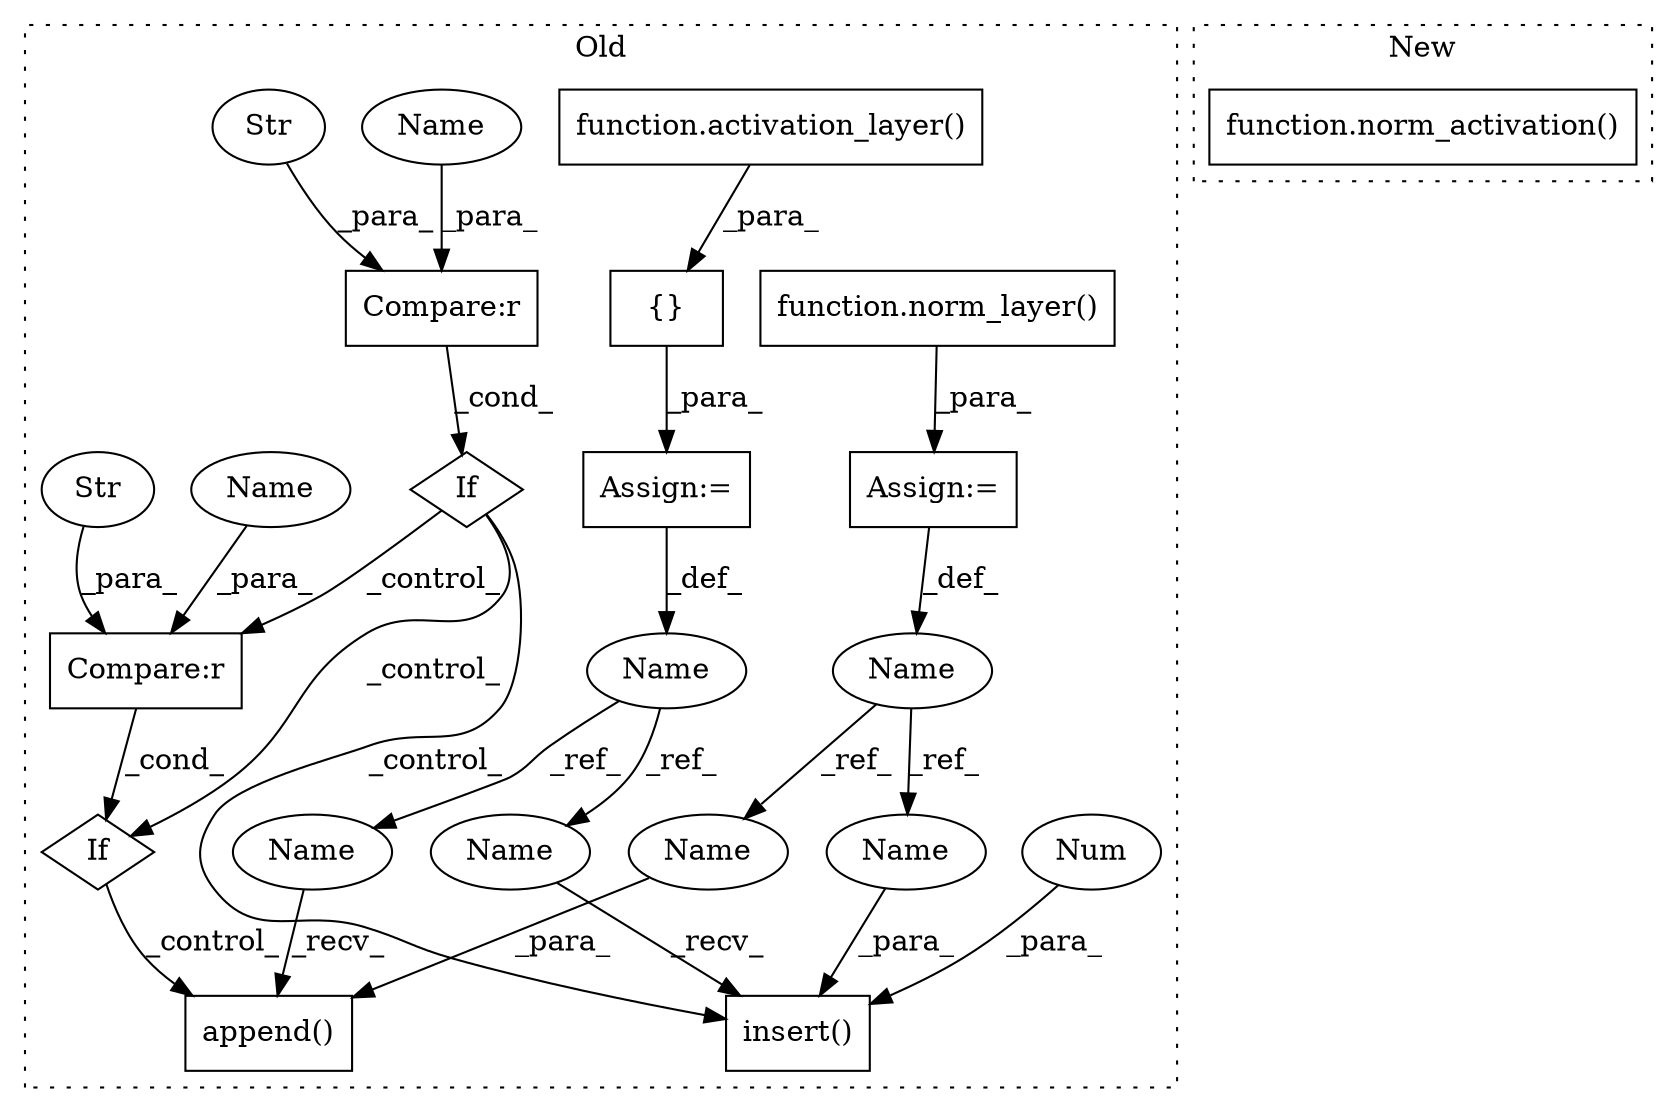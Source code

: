 digraph G {
subgraph cluster0 {
1 [label="function.activation_layer()" a="75" s="4412" l="30" shape="box"];
3 [label="insert()" a="75" s="4584,4605" l="14,1" shape="box"];
4 [label="If" a="96" s="4542" l="3" shape="diamond"];
5 [label="{}" a="59" s="4242,4442" l="14,0" shape="box"];
6 [label="If" a="96" s="4620" l="0" shape="diamond"];
7 [label="Num" a="76" s="4598" l="1" shape="ellipse"];
8 [label="Compare:r" a="40" s="4620" l="24" shape="box"];
9 [label="Str" a="66" s="4637" l="7" shape="ellipse"];
10 [label="Compare:r" a="40" s="4545" l="25" shape="box"];
11 [label="Str" a="66" s="4562" l="8" shape="ellipse"];
12 [label="function.norm_layer()" a="75" s="4470,4493" l="11,39" shape="box"];
13 [label="append()" a="75" s="4658,4676" l="14,1" shape="box"];
14 [label="Name" a="87" s="4233" l="6" shape="ellipse"];
15 [label="Name" a="87" s="4463" l="4" shape="ellipse"];
16 [label="Assign:=" a="68" s="4467" l="3" shape="box"];
17 [label="Assign:=" a="68" s="4239" l="3" shape="box"];
18 [label="Name" a="87" s="4658" l="6" shape="ellipse"];
19 [label="Name" a="87" s="4584" l="6" shape="ellipse"];
20 [label="Name" a="87" s="4545" l="13" shape="ellipse"];
21 [label="Name" a="87" s="4620" l="13" shape="ellipse"];
22 [label="Name" a="87" s="4601" l="4" shape="ellipse"];
23 [label="Name" a="87" s="4672" l="4" shape="ellipse"];
label = "Old";
style="dotted";
}
subgraph cluster1 {
2 [label="function.norm_activation()" a="75" s="5383,5411" l="16,194" shape="box"];
label = "New";
style="dotted";
}
1 -> 5 [label="_para_"];
4 -> 3 [label="_control_"];
4 -> 6 [label="_control_"];
4 -> 8 [label="_control_"];
5 -> 17 [label="_para_"];
6 -> 13 [label="_control_"];
7 -> 3 [label="_para_"];
8 -> 6 [label="_cond_"];
9 -> 8 [label="_para_"];
10 -> 4 [label="_cond_"];
11 -> 10 [label="_para_"];
12 -> 16 [label="_para_"];
14 -> 19 [label="_ref_"];
14 -> 18 [label="_ref_"];
15 -> 22 [label="_ref_"];
15 -> 23 [label="_ref_"];
16 -> 15 [label="_def_"];
17 -> 14 [label="_def_"];
18 -> 13 [label="_recv_"];
19 -> 3 [label="_recv_"];
20 -> 10 [label="_para_"];
21 -> 8 [label="_para_"];
22 -> 3 [label="_para_"];
23 -> 13 [label="_para_"];
}